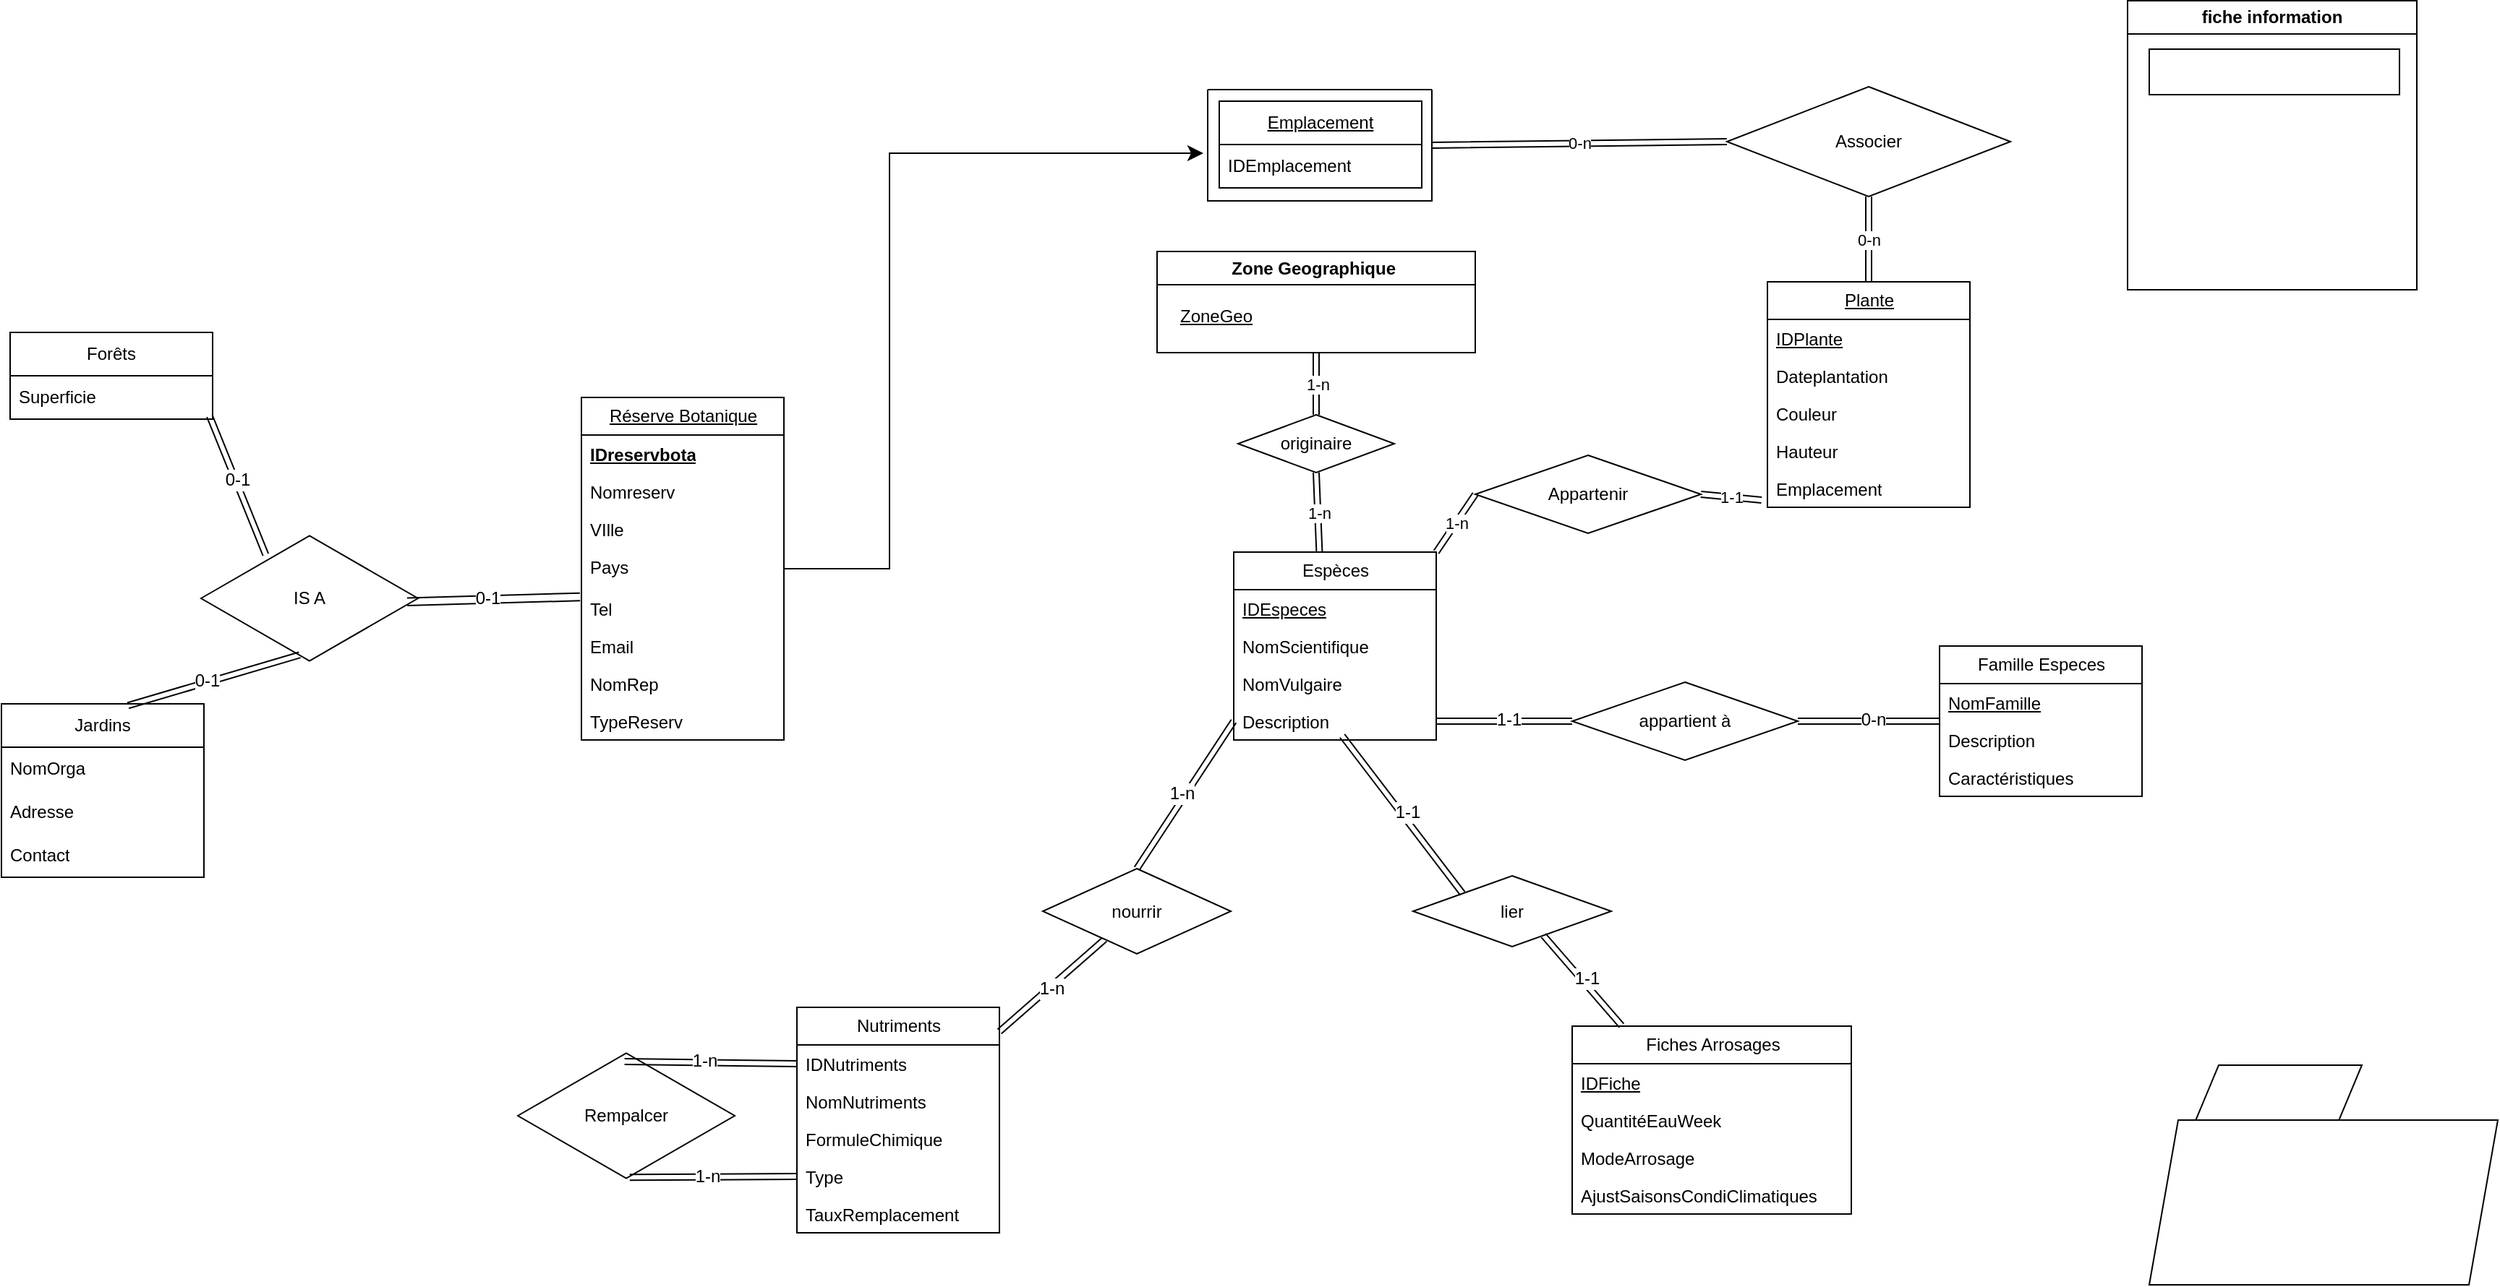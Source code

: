 <mxfile version="24.8.6">
  <diagram name="Page-1" id="wM4RoKq5729jwZ3iucGG">
    <mxGraphModel dx="2480" dy="673" grid="0" gridSize="10" guides="1" tooltips="1" connect="1" arrows="1" fold="1" page="0" pageScale="1" pageWidth="850" pageHeight="1100" math="0" shadow="0">
      <root>
        <mxCell id="0" />
        <mxCell id="1" parent="0" />
        <mxCell id="ghfGUBnxXCv3T0vmz09p-1" value="Réserve Botanique" style="swimlane;fontStyle=4;childLayout=stackLayout;horizontal=1;startSize=26;fillColor=none;horizontalStack=0;resizeParent=1;resizeParentMax=0;resizeLast=0;collapsible=1;marginBottom=0;html=1;" parent="1" vertex="1">
          <mxGeometry x="-1228" y="-49" width="140" height="237" as="geometry" />
        </mxCell>
        <mxCell id="ghfGUBnxXCv3T0vmz09p-2" value="&lt;b&gt;&lt;u&gt;IDreservbota&lt;/u&gt;&lt;/b&gt;" style="text;strokeColor=none;fillColor=none;align=left;verticalAlign=top;spacingLeft=4;spacingRight=4;overflow=hidden;rotatable=0;points=[[0,0.5],[1,0.5]];portConstraint=eastwest;whiteSpace=wrap;html=1;" parent="ghfGUBnxXCv3T0vmz09p-1" vertex="1">
          <mxGeometry y="26" width="140" height="26" as="geometry" />
        </mxCell>
        <mxCell id="ghfGUBnxXCv3T0vmz09p-6" value="Nomreserv" style="text;strokeColor=none;fillColor=none;align=left;verticalAlign=top;spacingLeft=4;spacingRight=4;overflow=hidden;rotatable=0;points=[[0,0.5],[1,0.5]];portConstraint=eastwest;whiteSpace=wrap;html=1;" parent="ghfGUBnxXCv3T0vmz09p-1" vertex="1">
          <mxGeometry y="52" width="140" height="26" as="geometry" />
        </mxCell>
        <mxCell id="ghfGUBnxXCv3T0vmz09p-7" value="VIlle" style="text;strokeColor=none;fillColor=none;align=left;verticalAlign=top;spacingLeft=4;spacingRight=4;overflow=hidden;rotatable=0;points=[[0,0.5],[1,0.5]];portConstraint=eastwest;whiteSpace=wrap;html=1;" parent="ghfGUBnxXCv3T0vmz09p-1" vertex="1">
          <mxGeometry y="78" width="140" height="26" as="geometry" />
        </mxCell>
        <mxCell id="ghfGUBnxXCv3T0vmz09p-3" value="Pays" style="text;strokeColor=none;fillColor=none;align=left;verticalAlign=top;spacingLeft=4;spacingRight=4;overflow=hidden;rotatable=0;points=[[0,0.5],[1,0.5]];portConstraint=eastwest;whiteSpace=wrap;html=1;" parent="ghfGUBnxXCv3T0vmz09p-1" vertex="1">
          <mxGeometry y="104" width="140" height="29" as="geometry" />
        </mxCell>
        <mxCell id="ghfGUBnxXCv3T0vmz09p-4" value="Tel" style="text;strokeColor=none;fillColor=none;align=left;verticalAlign=top;spacingLeft=4;spacingRight=4;overflow=hidden;rotatable=0;points=[[0,0.5],[1,0.5]];portConstraint=eastwest;whiteSpace=wrap;html=1;" parent="ghfGUBnxXCv3T0vmz09p-1" vertex="1">
          <mxGeometry y="133" width="140" height="26" as="geometry" />
        </mxCell>
        <mxCell id="ghfGUBnxXCv3T0vmz09p-8" value="Email" style="text;strokeColor=none;fillColor=none;align=left;verticalAlign=top;spacingLeft=4;spacingRight=4;overflow=hidden;rotatable=0;points=[[0,0.5],[1,0.5]];portConstraint=eastwest;whiteSpace=wrap;html=1;" parent="ghfGUBnxXCv3T0vmz09p-1" vertex="1">
          <mxGeometry y="159" width="140" height="26" as="geometry" />
        </mxCell>
        <mxCell id="ghfGUBnxXCv3T0vmz09p-9" value="NomRep" style="text;strokeColor=none;fillColor=none;align=left;verticalAlign=top;spacingLeft=4;spacingRight=4;overflow=hidden;rotatable=0;points=[[0,0.5],[1,0.5]];portConstraint=eastwest;whiteSpace=wrap;html=1;" parent="ghfGUBnxXCv3T0vmz09p-1" vertex="1">
          <mxGeometry y="185" width="140" height="26" as="geometry" />
        </mxCell>
        <mxCell id="ghfGUBnxXCv3T0vmz09p-10" value="TypeReserv" style="text;strokeColor=none;fillColor=none;align=left;verticalAlign=top;spacingLeft=4;spacingRight=4;overflow=hidden;rotatable=0;points=[[0,0.5],[1,0.5]];portConstraint=eastwest;whiteSpace=wrap;html=1;" parent="ghfGUBnxXCv3T0vmz09p-1" vertex="1">
          <mxGeometry y="211" width="140" height="26" as="geometry" />
        </mxCell>
        <mxCell id="ghfGUBnxXCv3T0vmz09p-16" value="&lt;u&gt;Plante&lt;/u&gt;" style="swimlane;fontStyle=0;childLayout=stackLayout;horizontal=1;startSize=26;fillColor=none;horizontalStack=0;resizeParent=1;resizeParentMax=0;resizeLast=0;collapsible=1;marginBottom=0;html=1;" parent="1" vertex="1">
          <mxGeometry x="-408" y="-129" width="140" height="156" as="geometry" />
        </mxCell>
        <mxCell id="ghfGUBnxXCv3T0vmz09p-17" value="&lt;u&gt;IDPlante&lt;/u&gt;" style="text;strokeColor=none;fillColor=none;align=left;verticalAlign=top;spacingLeft=4;spacingRight=4;overflow=hidden;rotatable=0;points=[[0,0.5],[1,0.5]];portConstraint=eastwest;whiteSpace=wrap;html=1;" parent="ghfGUBnxXCv3T0vmz09p-16" vertex="1">
          <mxGeometry y="26" width="140" height="26" as="geometry" />
        </mxCell>
        <mxCell id="ghfGUBnxXCv3T0vmz09p-18" value="Dateplantation" style="text;strokeColor=none;fillColor=none;align=left;verticalAlign=top;spacingLeft=4;spacingRight=4;overflow=hidden;rotatable=0;points=[[0,0.5],[1,0.5]];portConstraint=eastwest;whiteSpace=wrap;html=1;" parent="ghfGUBnxXCv3T0vmz09p-16" vertex="1">
          <mxGeometry y="52" width="140" height="26" as="geometry" />
        </mxCell>
        <mxCell id="ghfGUBnxXCv3T0vmz09p-19" value="Couleur" style="text;strokeColor=none;fillColor=none;align=left;verticalAlign=top;spacingLeft=4;spacingRight=4;overflow=hidden;rotatable=0;points=[[0,0.5],[1,0.5]];portConstraint=eastwest;whiteSpace=wrap;html=1;" parent="ghfGUBnxXCv3T0vmz09p-16" vertex="1">
          <mxGeometry y="78" width="140" height="26" as="geometry" />
        </mxCell>
        <mxCell id="ghfGUBnxXCv3T0vmz09p-20" value="Hauteur" style="text;strokeColor=none;fillColor=none;align=left;verticalAlign=top;spacingLeft=4;spacingRight=4;overflow=hidden;rotatable=0;points=[[0,0.5],[1,0.5]];portConstraint=eastwest;whiteSpace=wrap;html=1;" parent="ghfGUBnxXCv3T0vmz09p-16" vertex="1">
          <mxGeometry y="104" width="140" height="26" as="geometry" />
        </mxCell>
        <mxCell id="ghfGUBnxXCv3T0vmz09p-21" value="Emplacement" style="text;strokeColor=none;fillColor=none;align=left;verticalAlign=top;spacingLeft=4;spacingRight=4;overflow=hidden;rotatable=0;points=[[0,0.5],[1,0.5]];portConstraint=eastwest;whiteSpace=wrap;html=1;" parent="ghfGUBnxXCv3T0vmz09p-16" vertex="1">
          <mxGeometry y="130" width="140" height="26" as="geometry" />
        </mxCell>
        <mxCell id="ghfGUBnxXCv3T0vmz09p-22" value="Espèces" style="swimlane;fontStyle=0;childLayout=stackLayout;horizontal=1;startSize=26;fillColor=none;horizontalStack=0;resizeParent=1;resizeParentMax=0;resizeLast=0;collapsible=1;marginBottom=0;html=1;" parent="1" vertex="1">
          <mxGeometry x="-777" y="58" width="140" height="130" as="geometry" />
        </mxCell>
        <mxCell id="ghfGUBnxXCv3T0vmz09p-23" value="&lt;u&gt;IDEspeces&lt;/u&gt;" style="text;strokeColor=none;fillColor=none;align=left;verticalAlign=top;spacingLeft=4;spacingRight=4;overflow=hidden;rotatable=0;points=[[0,0.5],[1,0.5]];portConstraint=eastwest;whiteSpace=wrap;html=1;" parent="ghfGUBnxXCv3T0vmz09p-22" vertex="1">
          <mxGeometry y="26" width="140" height="26" as="geometry" />
        </mxCell>
        <mxCell id="ghfGUBnxXCv3T0vmz09p-24" value="NomScientifique" style="text;strokeColor=none;fillColor=none;align=left;verticalAlign=top;spacingLeft=4;spacingRight=4;overflow=hidden;rotatable=0;points=[[0,0.5],[1,0.5]];portConstraint=eastwest;whiteSpace=wrap;html=1;" parent="ghfGUBnxXCv3T0vmz09p-22" vertex="1">
          <mxGeometry y="52" width="140" height="26" as="geometry" />
        </mxCell>
        <mxCell id="ghfGUBnxXCv3T0vmz09p-25" value="NomVulgaire" style="text;strokeColor=none;fillColor=none;align=left;verticalAlign=top;spacingLeft=4;spacingRight=4;overflow=hidden;rotatable=0;points=[[0,0.5],[1,0.5]];portConstraint=eastwest;whiteSpace=wrap;html=1;" parent="ghfGUBnxXCv3T0vmz09p-22" vertex="1">
          <mxGeometry y="78" width="140" height="26" as="geometry" />
        </mxCell>
        <mxCell id="ghfGUBnxXCv3T0vmz09p-26" value="Description" style="text;strokeColor=none;fillColor=none;align=left;verticalAlign=top;spacingLeft=4;spacingRight=4;overflow=hidden;rotatable=0;points=[[0,0.5],[1,0.5]];portConstraint=eastwest;whiteSpace=wrap;html=1;" parent="ghfGUBnxXCv3T0vmz09p-22" vertex="1">
          <mxGeometry y="104" width="140" height="26" as="geometry" />
        </mxCell>
        <mxCell id="ghfGUBnxXCv3T0vmz09p-28" value="Famille Especes" style="swimlane;fontStyle=0;childLayout=stackLayout;horizontal=1;startSize=26;fillColor=none;horizontalStack=0;resizeParent=1;resizeParentMax=0;resizeLast=0;collapsible=1;marginBottom=0;html=1;" parent="1" vertex="1">
          <mxGeometry x="-289" y="123" width="140" height="104" as="geometry" />
        </mxCell>
        <mxCell id="ghfGUBnxXCv3T0vmz09p-29" value="&lt;u&gt;NomFamille&lt;/u&gt;" style="text;strokeColor=none;fillColor=none;align=left;verticalAlign=top;spacingLeft=4;spacingRight=4;overflow=hidden;rotatable=0;points=[[0,0.5],[1,0.5]];portConstraint=eastwest;whiteSpace=wrap;html=1;" parent="ghfGUBnxXCv3T0vmz09p-28" vertex="1">
          <mxGeometry y="26" width="140" height="26" as="geometry" />
        </mxCell>
        <mxCell id="ghfGUBnxXCv3T0vmz09p-30" value="Description" style="text;strokeColor=none;fillColor=none;align=left;verticalAlign=top;spacingLeft=4;spacingRight=4;overflow=hidden;rotatable=0;points=[[0,0.5],[1,0.5]];portConstraint=eastwest;whiteSpace=wrap;html=1;" parent="ghfGUBnxXCv3T0vmz09p-28" vertex="1">
          <mxGeometry y="52" width="140" height="26" as="geometry" />
        </mxCell>
        <mxCell id="ghfGUBnxXCv3T0vmz09p-31" value="Caractéristiques" style="text;strokeColor=none;fillColor=none;align=left;verticalAlign=top;spacingLeft=4;spacingRight=4;overflow=hidden;rotatable=0;points=[[0,0.5],[1,0.5]];portConstraint=eastwest;whiteSpace=wrap;html=1;" parent="ghfGUBnxXCv3T0vmz09p-28" vertex="1">
          <mxGeometry y="78" width="140" height="26" as="geometry" />
        </mxCell>
        <mxCell id="ghfGUBnxXCv3T0vmz09p-32" value="Fiches Arrosages" style="swimlane;fontStyle=0;childLayout=stackLayout;horizontal=1;startSize=26;fillColor=none;horizontalStack=0;resizeParent=1;resizeParentMax=0;resizeLast=0;collapsible=1;marginBottom=0;html=1;" parent="1" vertex="1">
          <mxGeometry x="-543" y="386" width="193" height="130" as="geometry" />
        </mxCell>
        <mxCell id="ghfGUBnxXCv3T0vmz09p-33" value="&lt;u&gt;IDFiche&lt;/u&gt;" style="text;strokeColor=none;fillColor=none;align=left;verticalAlign=top;spacingLeft=4;spacingRight=4;overflow=hidden;rotatable=0;points=[[0,0.5],[1,0.5]];portConstraint=eastwest;whiteSpace=wrap;html=1;" parent="ghfGUBnxXCv3T0vmz09p-32" vertex="1">
          <mxGeometry y="26" width="193" height="26" as="geometry" />
        </mxCell>
        <mxCell id="ghfGUBnxXCv3T0vmz09p-35" value="QuantitéEauWeek" style="text;strokeColor=none;fillColor=none;align=left;verticalAlign=top;spacingLeft=4;spacingRight=4;overflow=hidden;rotatable=0;points=[[0,0.5],[1,0.5]];portConstraint=eastwest;whiteSpace=wrap;html=1;" parent="ghfGUBnxXCv3T0vmz09p-32" vertex="1">
          <mxGeometry y="52" width="193" height="26" as="geometry" />
        </mxCell>
        <mxCell id="ghfGUBnxXCv3T0vmz09p-37" value="ModeArrosage" style="text;strokeColor=none;fillColor=none;align=left;verticalAlign=top;spacingLeft=4;spacingRight=4;overflow=hidden;rotatable=0;points=[[0,0.5],[1,0.5]];portConstraint=eastwest;whiteSpace=wrap;html=1;" parent="ghfGUBnxXCv3T0vmz09p-32" vertex="1">
          <mxGeometry y="78" width="193" height="26" as="geometry" />
        </mxCell>
        <mxCell id="ghfGUBnxXCv3T0vmz09p-38" value="AjustSaisonsCondiClimatiques" style="text;strokeColor=none;fillColor=none;align=left;verticalAlign=top;spacingLeft=4;spacingRight=4;overflow=hidden;rotatable=0;points=[[0,0.5],[1,0.5]];portConstraint=eastwest;whiteSpace=wrap;html=1;" parent="ghfGUBnxXCv3T0vmz09p-32" vertex="1">
          <mxGeometry y="104" width="193" height="26" as="geometry" />
        </mxCell>
        <mxCell id="ghfGUBnxXCv3T0vmz09p-39" value="Nutriments" style="swimlane;fontStyle=0;childLayout=stackLayout;horizontal=1;startSize=26;fillColor=none;horizontalStack=0;resizeParent=1;resizeParentMax=0;resizeLast=0;collapsible=1;marginBottom=0;html=1;" parent="1" vertex="1">
          <mxGeometry x="-1079" y="373" width="140" height="156" as="geometry" />
        </mxCell>
        <mxCell id="ghfGUBnxXCv3T0vmz09p-40" value="IDNutriments" style="text;strokeColor=none;fillColor=none;align=left;verticalAlign=top;spacingLeft=4;spacingRight=4;overflow=hidden;rotatable=0;points=[[0,0.5],[1,0.5]];portConstraint=eastwest;whiteSpace=wrap;html=1;" parent="ghfGUBnxXCv3T0vmz09p-39" vertex="1">
          <mxGeometry y="26" width="140" height="26" as="geometry" />
        </mxCell>
        <mxCell id="ghfGUBnxXCv3T0vmz09p-41" value="NomNutriments" style="text;strokeColor=none;fillColor=none;align=left;verticalAlign=top;spacingLeft=4;spacingRight=4;overflow=hidden;rotatable=0;points=[[0,0.5],[1,0.5]];portConstraint=eastwest;whiteSpace=wrap;html=1;" parent="ghfGUBnxXCv3T0vmz09p-39" vertex="1">
          <mxGeometry y="52" width="140" height="26" as="geometry" />
        </mxCell>
        <mxCell id="ghfGUBnxXCv3T0vmz09p-42" value="FormuleChimique" style="text;strokeColor=none;fillColor=none;align=left;verticalAlign=top;spacingLeft=4;spacingRight=4;overflow=hidden;rotatable=0;points=[[0,0.5],[1,0.5]];portConstraint=eastwest;whiteSpace=wrap;html=1;" parent="ghfGUBnxXCv3T0vmz09p-39" vertex="1">
          <mxGeometry y="78" width="140" height="26" as="geometry" />
        </mxCell>
        <mxCell id="ghfGUBnxXCv3T0vmz09p-43" value="Type" style="text;strokeColor=none;fillColor=none;align=left;verticalAlign=top;spacingLeft=4;spacingRight=4;overflow=hidden;rotatable=0;points=[[0,0.5],[1,0.5]];portConstraint=eastwest;whiteSpace=wrap;html=1;" parent="ghfGUBnxXCv3T0vmz09p-39" vertex="1">
          <mxGeometry y="104" width="140" height="26" as="geometry" />
        </mxCell>
        <mxCell id="ghfGUBnxXCv3T0vmz09p-45" value="TauxRemplacement" style="text;strokeColor=none;fillColor=none;align=left;verticalAlign=top;spacingLeft=4;spacingRight=4;overflow=hidden;rotatable=0;points=[[0,0.5],[1,0.5]];portConstraint=eastwest;whiteSpace=wrap;html=1;" parent="ghfGUBnxXCv3T0vmz09p-39" vertex="1">
          <mxGeometry y="130" width="140" height="26" as="geometry" />
        </mxCell>
        <mxCell id="4eetMDyRZdfKtizNTRC6-1" value="&lt;div&gt;Associer&lt;/div&gt;" style="rhombus;whiteSpace=wrap;html=1;" parent="1" vertex="1">
          <mxGeometry x="-436" y="-264" width="196" height="76" as="geometry" />
        </mxCell>
        <mxCell id="4eetMDyRZdfKtizNTRC6-30" style="edgeStyle=none;curved=1;rounded=0;orthogonalLoop=1;jettySize=auto;html=1;exitX=0.25;exitY=0;exitDx=0;exitDy=0;fontSize=12;startSize=8;endSize=8;" parent="1" source="ghfGUBnxXCv3T0vmz09p-22" target="ghfGUBnxXCv3T0vmz09p-22" edge="1">
          <mxGeometry relative="1" as="geometry" />
        </mxCell>
        <mxCell id="4eetMDyRZdfKtizNTRC6-35" value="Appartenir" style="rhombus;whiteSpace=wrap;html=1;" parent="1" vertex="1">
          <mxGeometry x="-610" y="-9" width="156" height="54" as="geometry" />
        </mxCell>
        <mxCell id="4eetMDyRZdfKtizNTRC6-41" value="" style="shape=link;html=1;rounded=0;fontSize=12;startSize=8;endSize=8;curved=1;exitX=1;exitY=0.5;exitDx=0;exitDy=0;" parent="1" source="H4MT1m2m2PA6DwM7eySg-1" target="ghfGUBnxXCv3T0vmz09p-28" edge="1">
          <mxGeometry width="100" relative="1" as="geometry">
            <mxPoint x="-405" y="242" as="sourcePoint" />
            <mxPoint x="-346" y="22" as="targetPoint" />
          </mxGeometry>
        </mxCell>
        <mxCell id="4eetMDyRZdfKtizNTRC6-42" value="0-n" style="edgeLabel;html=1;align=center;verticalAlign=middle;resizable=0;points=[];fontSize=12;" parent="4eetMDyRZdfKtizNTRC6-41" vertex="1" connectable="0">
          <mxGeometry x="0.05" y="2" relative="1" as="geometry">
            <mxPoint y="1" as="offset" />
          </mxGeometry>
        </mxCell>
        <mxCell id="4eetMDyRZdfKtizNTRC6-43" value="" style="shape=link;html=1;rounded=0;fontSize=12;startSize=8;endSize=8;curved=1;" parent="1" source="ghfGUBnxXCv3T0vmz09p-39" target="4eetMDyRZdfKtizNTRC6-44" edge="1">
          <mxGeometry width="100" relative="1" as="geometry">
            <mxPoint x="-799" y="443" as="sourcePoint" />
            <mxPoint x="-675" y="443" as="targetPoint" />
          </mxGeometry>
        </mxCell>
        <mxCell id="4eetMDyRZdfKtizNTRC6-46" value="1-n" style="edgeLabel;html=1;align=center;verticalAlign=middle;resizable=0;points=[];fontSize=12;" parent="4eetMDyRZdfKtizNTRC6-43" vertex="1" connectable="0">
          <mxGeometry x="-0.052" y="-1" relative="1" as="geometry">
            <mxPoint as="offset" />
          </mxGeometry>
        </mxCell>
        <mxCell id="4eetMDyRZdfKtizNTRC6-44" value="nourrir" style="rhombus;whiteSpace=wrap;html=1;" parent="1" vertex="1">
          <mxGeometry x="-909" y="277" width="130" height="59" as="geometry" />
        </mxCell>
        <mxCell id="4eetMDyRZdfKtizNTRC6-48" value="lier" style="rhombus;whiteSpace=wrap;html=1;" parent="1" vertex="1">
          <mxGeometry x="-653" y="282" width="137" height="49" as="geometry" />
        </mxCell>
        <mxCell id="4eetMDyRZdfKtizNTRC6-50" value="" style="shape=link;html=1;rounded=0;fontSize=12;startSize=8;endSize=8;curved=1;exitX=0.658;exitY=0.841;exitDx=0;exitDy=0;exitPerimeter=0;entryX=0.177;entryY=-0.003;entryDx=0;entryDy=0;entryPerimeter=0;" parent="1" source="4eetMDyRZdfKtizNTRC6-48" target="ghfGUBnxXCv3T0vmz09p-32" edge="1">
          <mxGeometry width="100" relative="1" as="geometry">
            <mxPoint x="-501" y="364" as="sourcePoint" />
            <mxPoint x="-401" y="364" as="targetPoint" />
          </mxGeometry>
        </mxCell>
        <mxCell id="4eetMDyRZdfKtizNTRC6-52" value="1-1" style="edgeLabel;html=1;align=center;verticalAlign=middle;resizable=0;points=[];fontSize=12;" parent="4eetMDyRZdfKtizNTRC6-50" vertex="1" connectable="0">
          <mxGeometry x="0.009" y="3" relative="1" as="geometry">
            <mxPoint as="offset" />
          </mxGeometry>
        </mxCell>
        <mxCell id="H4MT1m2m2PA6DwM7eySg-1" value="&lt;div&gt;appartient à&lt;br&gt;&lt;/div&gt;" style="rhombus;whiteSpace=wrap;html=1;" parent="1" vertex="1">
          <mxGeometry x="-543" y="148" width="156" height="54" as="geometry" />
        </mxCell>
        <mxCell id="H4MT1m2m2PA6DwM7eySg-3" value="" style="shape=link;html=1;rounded=0;fontSize=12;startSize=8;endSize=8;curved=1;entryX=0;entryY=0.5;entryDx=0;entryDy=0;exitX=1;exitY=0.5;exitDx=0;exitDy=0;" parent="1" source="ghfGUBnxXCv3T0vmz09p-26" target="H4MT1m2m2PA6DwM7eySg-1" edge="1">
          <mxGeometry width="100" relative="1" as="geometry">
            <mxPoint x="-625" y="123" as="sourcePoint" />
            <mxPoint x="-238" y="-32" as="targetPoint" />
          </mxGeometry>
        </mxCell>
        <mxCell id="H4MT1m2m2PA6DwM7eySg-4" value="1-1" style="edgeLabel;html=1;align=center;verticalAlign=middle;resizable=0;points=[];fontSize=12;" parent="H4MT1m2m2PA6DwM7eySg-3" vertex="1" connectable="0">
          <mxGeometry x="0.05" y="2" relative="1" as="geometry">
            <mxPoint y="1" as="offset" />
          </mxGeometry>
        </mxCell>
        <mxCell id="H4MT1m2m2PA6DwM7eySg-11" value="Forêts" style="swimlane;fontStyle=0;childLayout=stackLayout;horizontal=1;startSize=30;horizontalStack=0;resizeParent=1;resizeParentMax=0;resizeLast=0;collapsible=1;marginBottom=0;whiteSpace=wrap;html=1;" parent="1" vertex="1">
          <mxGeometry x="-1623" y="-94" width="140" height="60" as="geometry" />
        </mxCell>
        <mxCell id="H4MT1m2m2PA6DwM7eySg-13" value="Superficie" style="text;strokeColor=none;fillColor=none;align=left;verticalAlign=middle;spacingLeft=4;spacingRight=4;overflow=hidden;points=[[0,0.5],[1,0.5]];portConstraint=eastwest;rotatable=0;whiteSpace=wrap;html=1;" parent="H4MT1m2m2PA6DwM7eySg-11" vertex="1">
          <mxGeometry y="30" width="140" height="30" as="geometry" />
        </mxCell>
        <mxCell id="H4MT1m2m2PA6DwM7eySg-15" value="Jardins" style="swimlane;fontStyle=0;childLayout=stackLayout;horizontal=1;startSize=30;horizontalStack=0;resizeParent=1;resizeParentMax=0;resizeLast=0;collapsible=1;marginBottom=0;whiteSpace=wrap;html=1;" parent="1" vertex="1">
          <mxGeometry x="-1629" y="163" width="140" height="120" as="geometry" />
        </mxCell>
        <mxCell id="H4MT1m2m2PA6DwM7eySg-17" value="NomOrga" style="text;strokeColor=none;fillColor=none;align=left;verticalAlign=middle;spacingLeft=4;spacingRight=4;overflow=hidden;points=[[0,0.5],[1,0.5]];portConstraint=eastwest;rotatable=0;whiteSpace=wrap;html=1;" parent="H4MT1m2m2PA6DwM7eySg-15" vertex="1">
          <mxGeometry y="30" width="140" height="30" as="geometry" />
        </mxCell>
        <mxCell id="H4MT1m2m2PA6DwM7eySg-18" value="Adresse" style="text;strokeColor=none;fillColor=none;align=left;verticalAlign=middle;spacingLeft=4;spacingRight=4;overflow=hidden;points=[[0,0.5],[1,0.5]];portConstraint=eastwest;rotatable=0;whiteSpace=wrap;html=1;" parent="H4MT1m2m2PA6DwM7eySg-15" vertex="1">
          <mxGeometry y="60" width="140" height="30" as="geometry" />
        </mxCell>
        <mxCell id="H4MT1m2m2PA6DwM7eySg-19" value="Contact" style="text;strokeColor=none;fillColor=none;align=left;verticalAlign=middle;spacingLeft=4;spacingRight=4;overflow=hidden;points=[[0,0.5],[1,0.5]];portConstraint=eastwest;rotatable=0;whiteSpace=wrap;html=1;" parent="H4MT1m2m2PA6DwM7eySg-15" vertex="1">
          <mxGeometry y="90" width="140" height="30" as="geometry" />
        </mxCell>
        <mxCell id="H4MT1m2m2PA6DwM7eySg-20" value="IS A" style="html=1;whiteSpace=wrap;aspect=fixed;shape=isoRectangle;" parent="1" vertex="1">
          <mxGeometry x="-1491" y="45" width="150" height="90" as="geometry" />
        </mxCell>
        <mxCell id="H4MT1m2m2PA6DwM7eySg-21" value="" style="shape=link;html=1;rounded=0;fontSize=12;startSize=8;endSize=8;curved=1;entryX=0.298;entryY=0.164;entryDx=0;entryDy=0;exitX=0.985;exitY=0.929;exitDx=0;exitDy=0;exitPerimeter=0;entryPerimeter=0;" parent="1" source="H4MT1m2m2PA6DwM7eySg-13" target="H4MT1m2m2PA6DwM7eySg-20" edge="1">
          <mxGeometry width="100" relative="1" as="geometry">
            <mxPoint x="-1469" y="-1" as="sourcePoint" />
            <mxPoint x="-1363" y="-1" as="targetPoint" />
          </mxGeometry>
        </mxCell>
        <mxCell id="H4MT1m2m2PA6DwM7eySg-22" value="0-1" style="edgeLabel;html=1;align=center;verticalAlign=middle;resizable=0;points=[];fontSize=12;" parent="H4MT1m2m2PA6DwM7eySg-21" vertex="1" connectable="0">
          <mxGeometry x="-0.08" y="1" relative="1" as="geometry">
            <mxPoint as="offset" />
          </mxGeometry>
        </mxCell>
        <mxCell id="H4MT1m2m2PA6DwM7eySg-23" value="" style="shape=link;html=1;rounded=0;fontSize=12;startSize=8;endSize=8;curved=1;entryX=0.455;entryY=0.935;entryDx=0;entryDy=0;exitX=0.625;exitY=0.01;exitDx=0;exitDy=0;exitPerimeter=0;entryPerimeter=0;" parent="1" source="H4MT1m2m2PA6DwM7eySg-15" target="H4MT1m2m2PA6DwM7eySg-20" edge="1">
          <mxGeometry width="100" relative="1" as="geometry">
            <mxPoint x="-1538" y="146.41" as="sourcePoint" />
            <mxPoint x="-1432" y="146.41" as="targetPoint" />
          </mxGeometry>
        </mxCell>
        <mxCell id="H4MT1m2m2PA6DwM7eySg-24" value="0-1" style="edgeLabel;html=1;align=center;verticalAlign=middle;resizable=0;points=[];fontSize=12;" parent="H4MT1m2m2PA6DwM7eySg-23" vertex="1" connectable="0">
          <mxGeometry x="-0.08" y="1" relative="1" as="geometry">
            <mxPoint as="offset" />
          </mxGeometry>
        </mxCell>
        <mxCell id="H4MT1m2m2PA6DwM7eySg-25" value="" style="shape=link;html=1;rounded=0;fontSize=12;startSize=8;endSize=8;curved=1;width=-5.294;exitX=0.95;exitY=0.526;exitDx=0;exitDy=0;exitPerimeter=0;entryX=-0.007;entryY=0.192;entryDx=0;entryDy=0;entryPerimeter=0;" parent="1" source="H4MT1m2m2PA6DwM7eySg-20" target="ghfGUBnxXCv3T0vmz09p-4" edge="1">
          <mxGeometry width="100" relative="1" as="geometry">
            <mxPoint x="-1184" y="297.5" as="sourcePoint" />
            <mxPoint x="-1221" y="85" as="targetPoint" />
          </mxGeometry>
        </mxCell>
        <mxCell id="H4MT1m2m2PA6DwM7eySg-26" value="0-1" style="edgeLabel;html=1;align=center;verticalAlign=middle;resizable=0;points=[];fontSize=12;" parent="H4MT1m2m2PA6DwM7eySg-25" vertex="1" connectable="0">
          <mxGeometry x="-0.08" y="1" relative="1" as="geometry">
            <mxPoint as="offset" />
          </mxGeometry>
        </mxCell>
        <mxCell id="H4MT1m2m2PA6DwM7eySg-27" value="Rempalcer" style="html=1;whiteSpace=wrap;aspect=fixed;shape=isoRectangle;" parent="1" vertex="1">
          <mxGeometry x="-1272" y="403" width="150" height="90" as="geometry" />
        </mxCell>
        <mxCell id="H4MT1m2m2PA6DwM7eySg-28" value="" style="shape=link;html=1;rounded=0;fontSize=12;startSize=8;endSize=8;curved=1;entryX=0;entryY=0.5;entryDx=0;entryDy=0;exitX=0.492;exitY=0.084;exitDx=0;exitDy=0;exitPerimeter=0;" parent="1" source="H4MT1m2m2PA6DwM7eySg-27" target="ghfGUBnxXCv3T0vmz09p-40" edge="1">
          <mxGeometry width="100" relative="1" as="geometry">
            <mxPoint x="-1197" y="427" as="sourcePoint" />
            <mxPoint x="-1091" y="427" as="targetPoint" />
          </mxGeometry>
        </mxCell>
        <mxCell id="H4MT1m2m2PA6DwM7eySg-29" value="1-n" style="edgeLabel;html=1;align=center;verticalAlign=middle;resizable=0;points=[];fontSize=12;" parent="H4MT1m2m2PA6DwM7eySg-28" vertex="1" connectable="0">
          <mxGeometry x="-0.08" y="1" relative="1" as="geometry">
            <mxPoint as="offset" />
          </mxGeometry>
        </mxCell>
        <mxCell id="H4MT1m2m2PA6DwM7eySg-30" value="" style="shape=link;html=1;rounded=0;fontSize=12;startSize=8;endSize=8;curved=1;entryX=0;entryY=0.5;entryDx=0;entryDy=0;exitX=0.516;exitY=0.973;exitDx=0;exitDy=0;exitPerimeter=0;" parent="1" source="H4MT1m2m2PA6DwM7eySg-27" target="ghfGUBnxXCv3T0vmz09p-43" edge="1">
          <mxGeometry width="100" relative="1" as="geometry">
            <mxPoint x="-1188" y="519" as="sourcePoint" />
            <mxPoint x="-1082" y="519" as="targetPoint" />
          </mxGeometry>
        </mxCell>
        <mxCell id="H4MT1m2m2PA6DwM7eySg-31" value="1-n" style="edgeLabel;html=1;align=center;verticalAlign=middle;resizable=0;points=[];fontSize=12;" parent="H4MT1m2m2PA6DwM7eySg-30" vertex="1" connectable="0">
          <mxGeometry x="-0.08" y="1" relative="1" as="geometry">
            <mxPoint as="offset" />
          </mxGeometry>
        </mxCell>
        <mxCell id="2" value="&lt;u&gt;Emplacement&lt;/u&gt;" style="swimlane;fontStyle=0;childLayout=stackLayout;horizontal=1;startSize=30;horizontalStack=0;resizeParent=1;resizeParentMax=0;resizeLast=0;collapsible=1;marginBottom=0;whiteSpace=wrap;html=1;" parent="1" vertex="1">
          <mxGeometry x="-787" y="-254" width="140" height="60" as="geometry" />
        </mxCell>
        <mxCell id="3" value="IDEmplacement" style="text;strokeColor=none;fillColor=none;align=left;verticalAlign=middle;spacingLeft=4;spacingRight=4;overflow=hidden;points=[[0,0.5],[1,0.5]];portConstraint=eastwest;rotatable=0;whiteSpace=wrap;html=1;" parent="2" vertex="1">
          <mxGeometry y="30" width="140" height="30" as="geometry" />
        </mxCell>
        <mxCell id="7" value="0-n" style="shape=link;html=1;entryX=1;entryY=0.5;entryDx=0;entryDy=0;exitX=0;exitY=0.5;exitDx=0;exitDy=0;" parent="1" source="4eetMDyRZdfKtizNTRC6-1" target="zBTHDk_pBukfMaIv1mQa-12" edge="1">
          <mxGeometry width="100" relative="1" as="geometry">
            <mxPoint x="-938" y="33" as="sourcePoint" />
            <mxPoint x="-838" y="33" as="targetPoint" />
          </mxGeometry>
        </mxCell>
        <mxCell id="12" value="" style="edgeStyle=segmentEdgeStyle;endArrow=classic;html=1;curved=0;rounded=0;endSize=8;startSize=8;exitX=1;exitY=0.5;exitDx=0;exitDy=0;" parent="1" source="ghfGUBnxXCv3T0vmz09p-3" edge="1">
          <mxGeometry width="50" height="50" relative="1" as="geometry">
            <mxPoint x="-962" y="-54" as="sourcePoint" />
            <mxPoint x="-798" y="-218" as="targetPoint" />
            <Array as="points">
              <mxPoint x="-1015" y="70" />
              <mxPoint x="-1015" y="-218" />
            </Array>
          </mxGeometry>
        </mxCell>
        <mxCell id="zBTHDk_pBukfMaIv1mQa-12" value="" style="swimlane;startSize=0;" parent="1" vertex="1" collapsed="1">
          <mxGeometry x="-795" y="-262" width="155" height="77" as="geometry">
            <mxRectangle x="-1126" y="-202" width="148" height="70" as="alternateBounds" />
          </mxGeometry>
        </mxCell>
        <mxCell id="zBTHDk_pBukfMaIv1mQa-17" value="Zone Geographique&amp;nbsp;" style="swimlane;whiteSpace=wrap;html=1;" parent="1" vertex="1">
          <mxGeometry x="-830" y="-150" width="220" height="70" as="geometry" />
        </mxCell>
        <mxCell id="zBTHDk_pBukfMaIv1mQa-20" value="&lt;div&gt;&lt;u&gt;ZoneGeo&lt;/u&gt;&lt;/div&gt;&lt;div&gt;&lt;u&gt;&lt;br&gt;&lt;/u&gt;&lt;/div&gt;" style="text;strokeColor=none;fillColor=none;align=left;verticalAlign=top;spacingLeft=4;spacingRight=4;overflow=hidden;rotatable=0;points=[[0,0.5],[1,0.5]];portConstraint=eastwest;whiteSpace=wrap;html=1;" parent="zBTHDk_pBukfMaIv1mQa-17" vertex="1">
          <mxGeometry x="10" y="31" width="140" height="26" as="geometry" />
        </mxCell>
        <mxCell id="zBTHDk_pBukfMaIv1mQa-34" style="edgeStyle=orthogonalEdgeStyle;rounded=0;orthogonalLoop=1;jettySize=auto;html=1;exitX=1;exitY=0.5;exitDx=0;exitDy=0;" parent="zBTHDk_pBukfMaIv1mQa-17" source="zBTHDk_pBukfMaIv1mQa-20" target="zBTHDk_pBukfMaIv1mQa-20" edge="1">
          <mxGeometry relative="1" as="geometry" />
        </mxCell>
        <mxCell id="zBTHDk_pBukfMaIv1mQa-23" value="" style="shape=link;html=1;rounded=0;fontSize=12;startSize=8;endSize=8;curved=1;entryX=0.5;entryY=1;entryDx=0;entryDy=0;exitX=0.5;exitY=0;exitDx=0;exitDy=0;" parent="1" source="zBTHDk_pBukfMaIv1mQa-40" target="zBTHDk_pBukfMaIv1mQa-17" edge="1">
          <mxGeometry width="100" relative="1" as="geometry">
            <mxPoint x="-720" y="-40" as="sourcePoint" />
            <mxPoint x="-211" y="-211" as="targetPoint" />
          </mxGeometry>
        </mxCell>
        <mxCell id="zBTHDk_pBukfMaIv1mQa-27" value="&lt;div&gt;1-n&lt;/div&gt;" style="edgeLabel;html=1;align=center;verticalAlign=middle;resizable=0;points=[];" parent="zBTHDk_pBukfMaIv1mQa-23" vertex="1" connectable="0">
          <mxGeometry x="-0.001" y="-1" relative="1" as="geometry">
            <mxPoint as="offset" />
          </mxGeometry>
        </mxCell>
        <mxCell id="zBTHDk_pBukfMaIv1mQa-28" value="" style="shape=link;html=1;rounded=0;fontSize=12;startSize=8;endSize=8;curved=1;exitX=0.5;exitY=0;exitDx=0;exitDy=0;entryX=0;entryY=0.5;entryDx=0;entryDy=0;" parent="1" source="4eetMDyRZdfKtizNTRC6-44" target="ghfGUBnxXCv3T0vmz09p-26" edge="1">
          <mxGeometry width="100" relative="1" as="geometry">
            <mxPoint x="-836" y="267" as="sourcePoint" />
            <mxPoint x="-734" y="213" as="targetPoint" />
            <Array as="points" />
          </mxGeometry>
        </mxCell>
        <mxCell id="zBTHDk_pBukfMaIv1mQa-29" value="1-n" style="edgeLabel;html=1;align=center;verticalAlign=middle;resizable=0;points=[];fontSize=12;" parent="zBTHDk_pBukfMaIv1mQa-28" vertex="1" connectable="0">
          <mxGeometry x="-0.011" y="3" relative="1" as="geometry">
            <mxPoint as="offset" />
          </mxGeometry>
        </mxCell>
        <mxCell id="zBTHDk_pBukfMaIv1mQa-33" value="0-n" style="shape=link;html=1;entryX=0.5;entryY=1;entryDx=0;entryDy=0;exitX=0.5;exitY=0;exitDx=0;exitDy=0;" parent="1" source="ghfGUBnxXCv3T0vmz09p-16" target="4eetMDyRZdfKtizNTRC6-1" edge="1">
          <mxGeometry width="100" relative="1" as="geometry">
            <mxPoint x="-214" y="-203" as="sourcePoint" />
            <mxPoint x="-348" y="-203" as="targetPoint" />
          </mxGeometry>
        </mxCell>
        <mxCell id="zBTHDk_pBukfMaIv1mQa-35" value="" style="shape=link;html=1;rounded=0;fontSize=12;startSize=8;endSize=8;curved=1;entryX=0;entryY=0;entryDx=0;entryDy=0;exitX=0.536;exitY=0.891;exitDx=0;exitDy=0;exitPerimeter=0;" parent="1" source="ghfGUBnxXCv3T0vmz09p-26" target="4eetMDyRZdfKtizNTRC6-48" edge="1">
          <mxGeometry width="100" relative="1" as="geometry">
            <mxPoint x="-696" y="196" as="sourcePoint" />
            <mxPoint x="-627" y="254.5" as="targetPoint" />
          </mxGeometry>
        </mxCell>
        <mxCell id="zBTHDk_pBukfMaIv1mQa-36" value="1-1" style="edgeLabel;html=1;align=center;verticalAlign=middle;resizable=0;points=[];fontSize=12;" parent="zBTHDk_pBukfMaIv1mQa-35" vertex="1" connectable="0">
          <mxGeometry x="0.009" y="3" relative="1" as="geometry">
            <mxPoint as="offset" />
          </mxGeometry>
        </mxCell>
        <mxCell id="zBTHDk_pBukfMaIv1mQa-40" value="originaire" style="rhombus;whiteSpace=wrap;html=1;" parent="1" vertex="1">
          <mxGeometry x="-774" y="-37" width="108" height="40" as="geometry" />
        </mxCell>
        <mxCell id="zBTHDk_pBukfMaIv1mQa-43" value="" style="shape=link;html=1;rounded=0;fontSize=12;startSize=8;endSize=8;curved=1;entryX=0.5;entryY=1;entryDx=0;entryDy=0;exitX=0.5;exitY=0;exitDx=0;exitDy=0;" parent="1" target="zBTHDk_pBukfMaIv1mQa-40" edge="1">
          <mxGeometry width="100" relative="1" as="geometry">
            <mxPoint x="-717.79" y="58" as="sourcePoint" />
            <mxPoint x="-717.79" y="15" as="targetPoint" />
          </mxGeometry>
        </mxCell>
        <mxCell id="zBTHDk_pBukfMaIv1mQa-44" value="&lt;div&gt;1-n&lt;/div&gt;" style="edgeLabel;html=1;align=center;verticalAlign=middle;resizable=0;points=[];" parent="zBTHDk_pBukfMaIv1mQa-43" vertex="1" connectable="0">
          <mxGeometry x="-0.001" y="-1" relative="1" as="geometry">
            <mxPoint as="offset" />
          </mxGeometry>
        </mxCell>
        <mxCell id="I_waqB6g8pEpgvNWZFFS-12" value="fiche information" style="swimlane;whiteSpace=wrap;html=1;" parent="1" vertex="1">
          <mxGeometry x="-159" y="-323.5" width="200" height="200" as="geometry" />
        </mxCell>
        <mxCell id="I_waqB6g8pEpgvNWZFFS-13" value="" style="rounded=0;whiteSpace=wrap;html=1;" parent="I_waqB6g8pEpgvNWZFFS-12" vertex="1">
          <mxGeometry x="15" y="33.5" width="173" height="31.5" as="geometry" />
        </mxCell>
        <mxCell id="I_waqB6g8pEpgvNWZFFS-15" value="1-1" style="shape=link;html=1;entryX=1;entryY=0.5;entryDx=0;entryDy=0;exitX=-0.029;exitY=0.808;exitDx=0;exitDy=0;exitPerimeter=0;" parent="1" source="ghfGUBnxXCv3T0vmz09p-21" target="4eetMDyRZdfKtizNTRC6-35" edge="1">
          <mxGeometry width="100" relative="1" as="geometry">
            <mxPoint x="-328" y="-119" as="sourcePoint" />
            <mxPoint x="-328" y="-178" as="targetPoint" />
          </mxGeometry>
        </mxCell>
        <mxCell id="I_waqB6g8pEpgvNWZFFS-16" value="1-n" style="shape=link;html=1;entryX=0;entryY=0.5;entryDx=0;entryDy=0;exitX=1;exitY=0;exitDx=0;exitDy=0;" parent="1" source="ghfGUBnxXCv3T0vmz09p-22" target="4eetMDyRZdfKtizNTRC6-35" edge="1">
          <mxGeometry x="0.01" width="100" relative="1" as="geometry">
            <mxPoint x="-625" y="58" as="sourcePoint" />
            <mxPoint x="-625" y="-1" as="targetPoint" />
            <mxPoint as="offset" />
          </mxGeometry>
        </mxCell>
        <mxCell id="HpANqpM9vHDslw9GVgWa-15" value="" style="shape=parallelogram;perimeter=parallelogramPerimeter;whiteSpace=wrap;html=1;fixedSize=1;" parent="1" vertex="1">
          <mxGeometry x="-116" y="413" width="119" height="48" as="geometry" />
        </mxCell>
        <mxCell id="HpANqpM9vHDslw9GVgWa-16" value="" style="shape=parallelogram;perimeter=parallelogramPerimeter;whiteSpace=wrap;html=1;fixedSize=1;" parent="1" vertex="1">
          <mxGeometry x="-144" y="451" width="241" height="114" as="geometry" />
        </mxCell>
      </root>
    </mxGraphModel>
  </diagram>
</mxfile>
